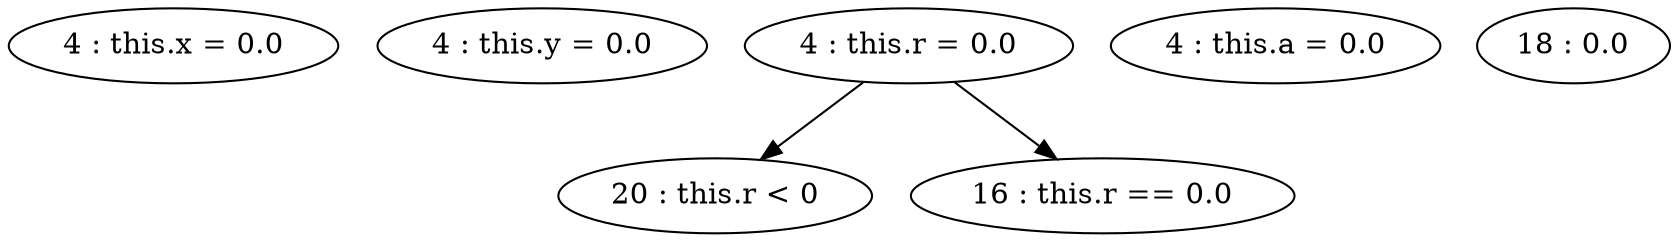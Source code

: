 digraph G {
"4 : this.x = 0.0"
"4 : this.y = 0.0"
"4 : this.r = 0.0"
"4 : this.r = 0.0" -> "20 : this.r < 0"
"4 : this.r = 0.0" -> "16 : this.r == 0.0"
"4 : this.a = 0.0"
"16 : this.r == 0.0"
"18 : 0.0"
"20 : this.r < 0"
}